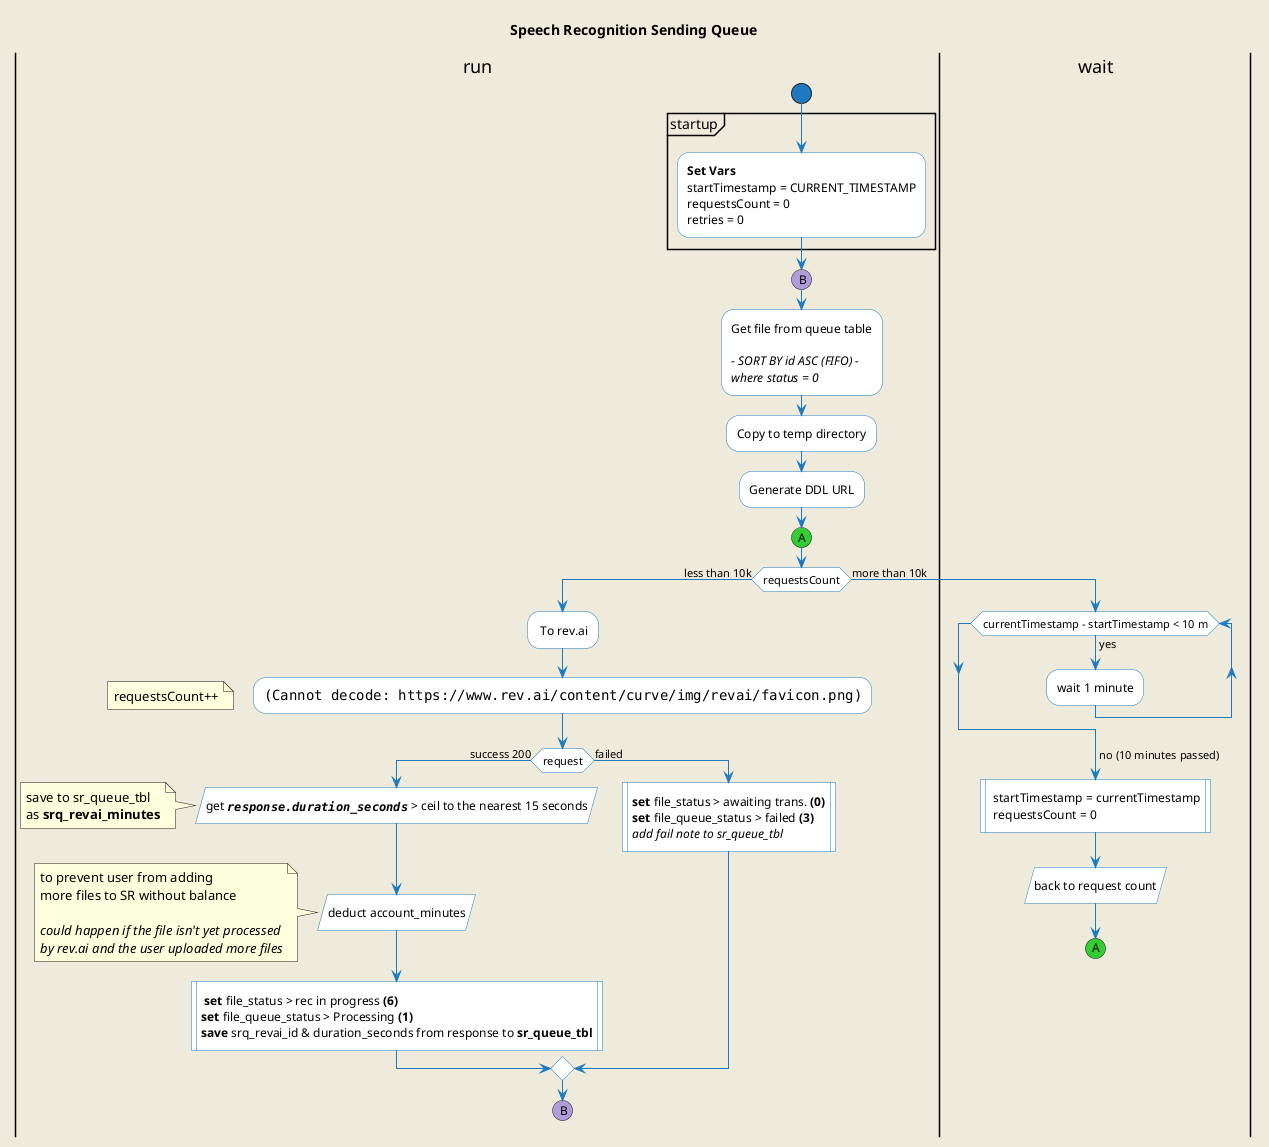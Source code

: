 @startuml

title Speech Recognition Sending Queue

skinparam backgroundColor #EEEBDC
'skinparam handwritten true

skinparam activity {
  StartColor #1e79be
  ArrowColor #1e79be
  EndColor #1e79be
  BackgroundColor white
  SequenceTitleFontColor white
  BorderColor #1e79be
  FontName Tahoma
}


|run|
start

partition startup {
:**Set Vars**\nstartTimestamp = CURRENT_TIMESTAMP\nrequestsCount = 0\nretries = 0;
}
#b19cd9:(B)
:Get file from queue table

<i>- SORT BY id ASC (FIFO) -</i>
<i>where status = 0</i>;
:Copy to temp directory;
:Generate DDL URL;

label rev;
#32CD32:(A)
if (requestsCount) is (less than 10k) then
    : To rev.ai;
    :<img:https://www.rev.ai/content/curve/img/revai/favicon.png>;
    floating note left: requestsCount++
    if(request) is (success 200) then
        :get ""//**response.duration_seconds**//"" > ceil to the nearest 15 seconds/
        note left: save to sr_queue_tbl \nas **srq_revai_minutes**

        :deduct account_minutes/
        note left
         to prevent user from adding
         more files to SR without balance

         //could happen if the file isn't yet processed//
         //by rev.ai and the user uploaded more files//
        endnote

        : **set** file_status > rec in progress **(6)**
        **set** file_queue_status > Processing **(1)**
        **save** srq_revai_id & duration_seconds from response to **sr_queue_tbl**|

    else (failed)
        :**set** file_status > awaiting trans. **(0)**
        **set** file_queue_status > failed **(3)**
        //add fail note to sr_queue_tbl//|
    endif
    #b19cd9:(B)
    detach

else (more than 10k)
    |wait|
':wait chain;
while (currentTimestamp - startTimestamp < 10 m)
    -> yes;
    :wait 1 minute;
end while
-> no (10 minutes passed);
: startTimestamp = currentTimestamp
 requestsCount = 0|
:back to request count/
#32CD32:(A)
detach
endif


@enduml
